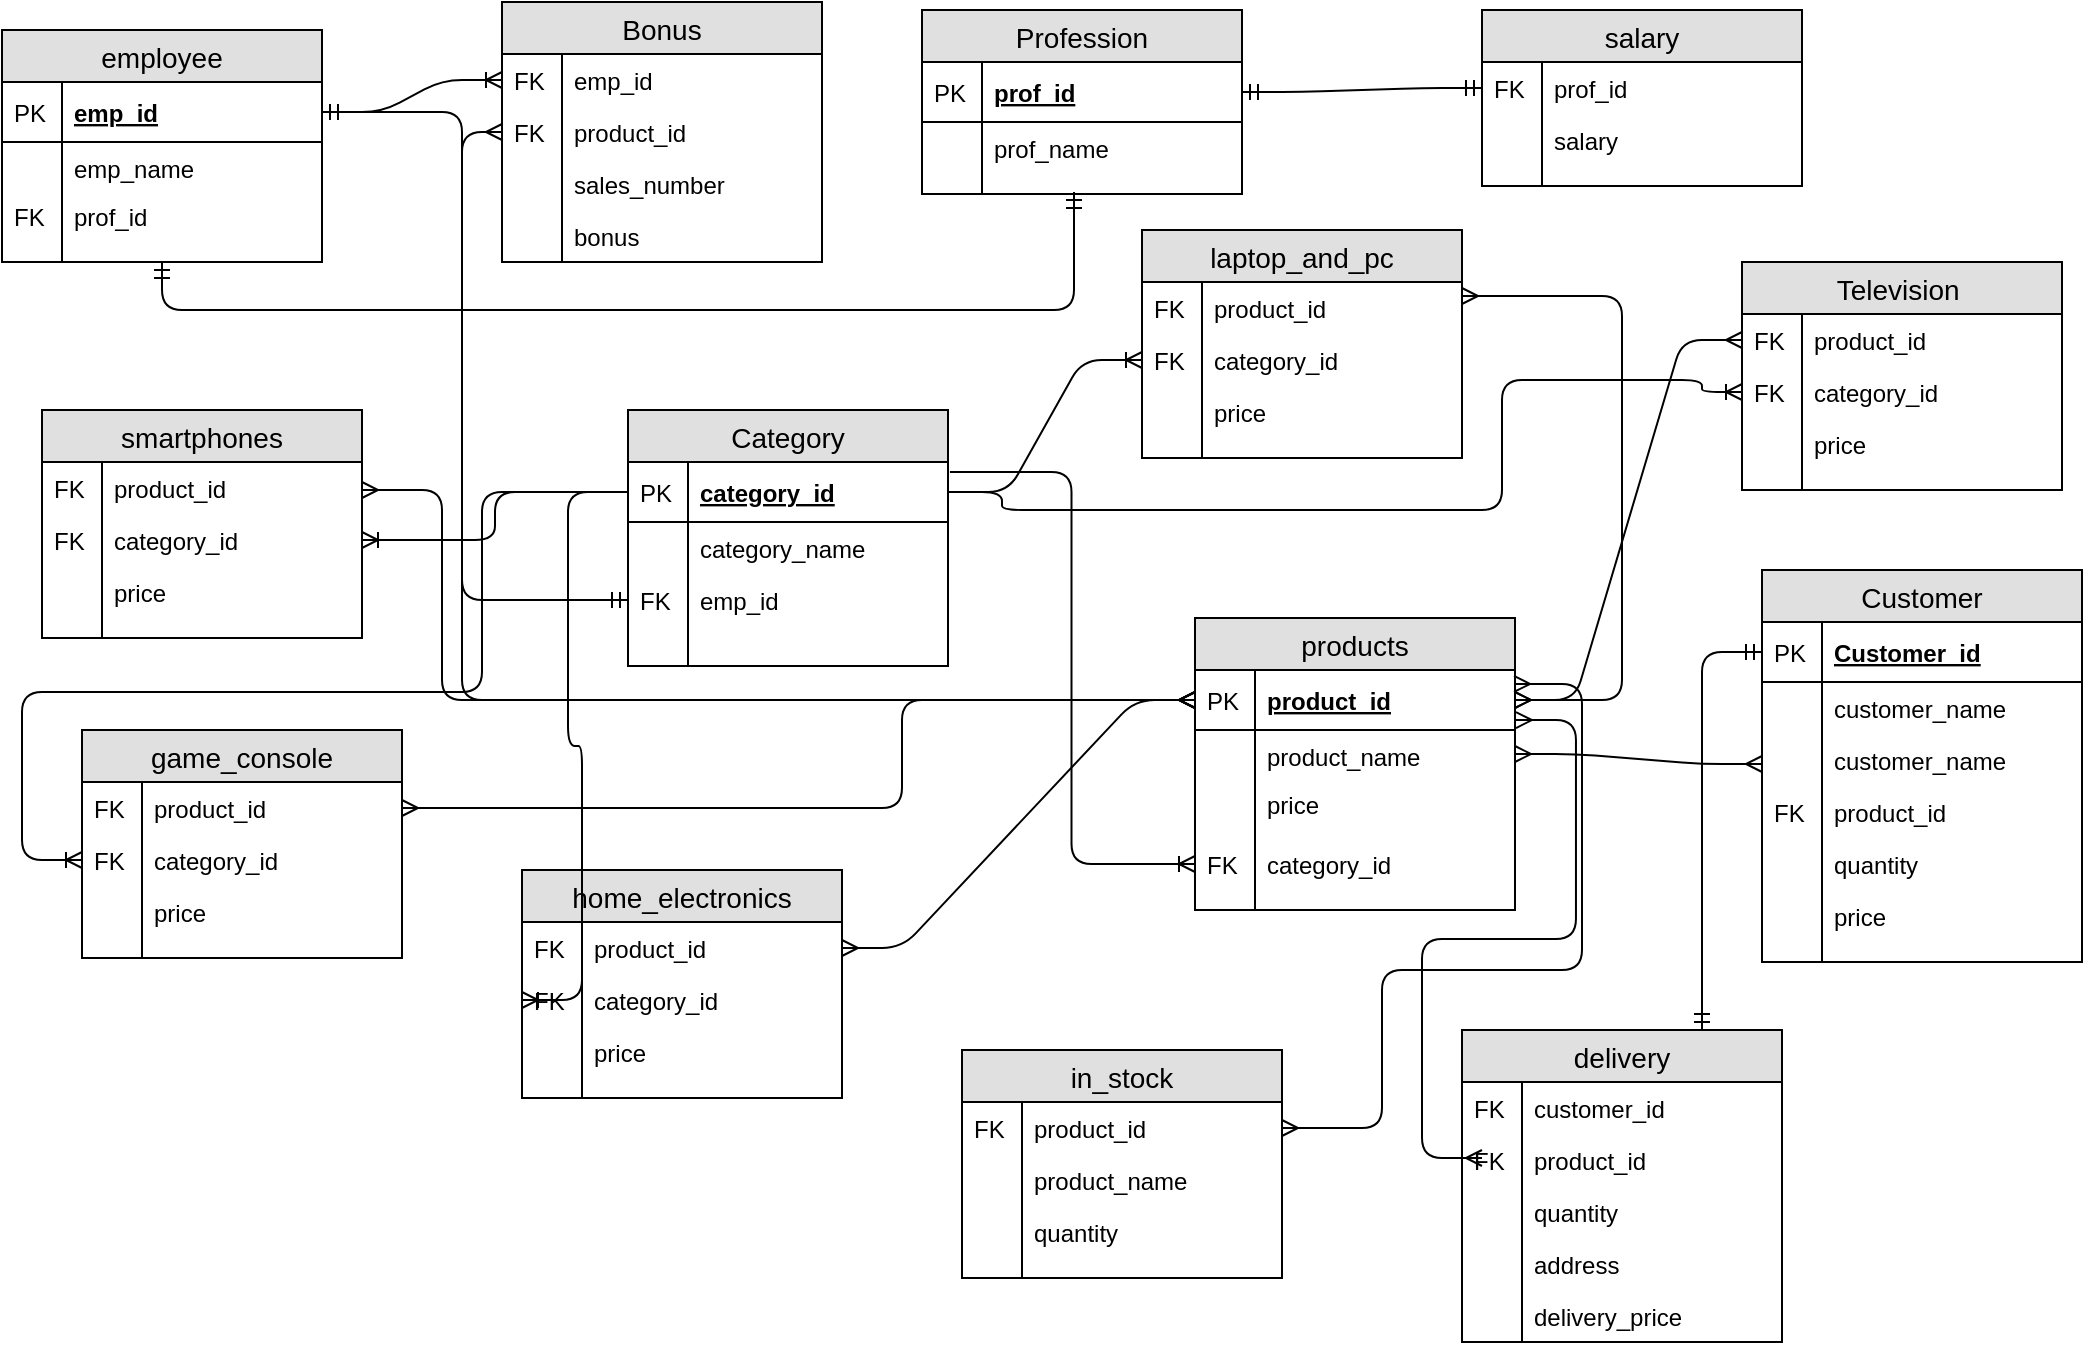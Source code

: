 <mxfile version="12.2.9" type="github" pages="1"><diagram id="rNDp3Q5XfbLQhD4yDu-7" name="Page-1"><mxGraphModel dx="924" dy="578" grid="1" gridSize="10" guides="1" tooltips="1" connect="1" arrows="1" fold="1" page="1" pageScale="1" pageWidth="827" pageHeight="1169" math="0" shadow="0"><root><mxCell id="0"/><mxCell id="1" parent="0"/><mxCell id="ysh9wHTybKQaUfD96ut5-8" value="employee" style="swimlane;fontStyle=0;childLayout=stackLayout;horizontal=1;startSize=26;fillColor=#e0e0e0;horizontalStack=0;resizeParent=1;resizeParentMax=0;resizeLast=0;collapsible=1;marginBottom=0;swimlaneFillColor=#ffffff;align=center;fontSize=14;" vertex="1" parent="1"><mxGeometry x="20" y="20" width="160" height="116" as="geometry"/></mxCell><mxCell id="ysh9wHTybKQaUfD96ut5-9" value="emp_id" style="shape=partialRectangle;top=0;left=0;right=0;bottom=1;align=left;verticalAlign=middle;fillColor=none;spacingLeft=34;spacingRight=4;overflow=hidden;rotatable=0;points=[[0,0.5],[1,0.5]];portConstraint=eastwest;dropTarget=0;fontStyle=5;fontSize=12;" vertex="1" parent="ysh9wHTybKQaUfD96ut5-8"><mxGeometry y="26" width="160" height="30" as="geometry"/></mxCell><mxCell id="ysh9wHTybKQaUfD96ut5-10" value="PK" style="shape=partialRectangle;top=0;left=0;bottom=0;fillColor=none;align=left;verticalAlign=middle;spacingLeft=4;spacingRight=4;overflow=hidden;rotatable=0;points=[];portConstraint=eastwest;part=1;fontSize=12;" vertex="1" connectable="0" parent="ysh9wHTybKQaUfD96ut5-9"><mxGeometry width="30" height="30" as="geometry"/></mxCell><mxCell id="ysh9wHTybKQaUfD96ut5-11" value="emp_name" style="shape=partialRectangle;top=0;left=0;right=0;bottom=0;align=left;verticalAlign=top;fillColor=none;spacingLeft=34;spacingRight=4;overflow=hidden;rotatable=0;points=[[0,0.5],[1,0.5]];portConstraint=eastwest;dropTarget=0;fontSize=12;" vertex="1" parent="ysh9wHTybKQaUfD96ut5-8"><mxGeometry y="56" width="160" height="24" as="geometry"/></mxCell><mxCell id="ysh9wHTybKQaUfD96ut5-12" value="" style="shape=partialRectangle;top=0;left=0;bottom=0;fillColor=none;align=left;verticalAlign=top;spacingLeft=4;spacingRight=4;overflow=hidden;rotatable=0;points=[];portConstraint=eastwest;part=1;fontSize=12;" vertex="1" connectable="0" parent="ysh9wHTybKQaUfD96ut5-11"><mxGeometry width="30" height="24" as="geometry"/></mxCell><mxCell id="ysh9wHTybKQaUfD96ut5-13" value="prof_id" style="shape=partialRectangle;top=0;left=0;right=0;bottom=0;align=left;verticalAlign=top;fillColor=none;spacingLeft=34;spacingRight=4;overflow=hidden;rotatable=0;points=[[0,0.5],[1,0.5]];portConstraint=eastwest;dropTarget=0;fontSize=12;" vertex="1" parent="ysh9wHTybKQaUfD96ut5-8"><mxGeometry y="80" width="160" height="26" as="geometry"/></mxCell><mxCell id="ysh9wHTybKQaUfD96ut5-14" value="FK" style="shape=partialRectangle;top=0;left=0;bottom=0;fillColor=none;align=left;verticalAlign=top;spacingLeft=4;spacingRight=4;overflow=hidden;rotatable=0;points=[];portConstraint=eastwest;part=1;fontSize=12;" vertex="1" connectable="0" parent="ysh9wHTybKQaUfD96ut5-13"><mxGeometry width="30" height="26" as="geometry"/></mxCell><mxCell id="ysh9wHTybKQaUfD96ut5-17" value="" style="shape=partialRectangle;top=0;left=0;right=0;bottom=0;align=left;verticalAlign=top;fillColor=none;spacingLeft=34;spacingRight=4;overflow=hidden;rotatable=0;points=[[0,0.5],[1,0.5]];portConstraint=eastwest;dropTarget=0;fontSize=12;" vertex="1" parent="ysh9wHTybKQaUfD96ut5-8"><mxGeometry y="106" width="160" height="10" as="geometry"/></mxCell><mxCell id="ysh9wHTybKQaUfD96ut5-18" value="" style="shape=partialRectangle;top=0;left=0;bottom=0;fillColor=none;align=left;verticalAlign=top;spacingLeft=4;spacingRight=4;overflow=hidden;rotatable=0;points=[];portConstraint=eastwest;part=1;fontSize=12;" vertex="1" connectable="0" parent="ysh9wHTybKQaUfD96ut5-17"><mxGeometry width="30" height="10" as="geometry"/></mxCell><mxCell id="ysh9wHTybKQaUfD96ut5-19" value="Profession" style="swimlane;fontStyle=0;childLayout=stackLayout;horizontal=1;startSize=26;fillColor=#e0e0e0;horizontalStack=0;resizeParent=1;resizeParentMax=0;resizeLast=0;collapsible=1;marginBottom=0;swimlaneFillColor=#ffffff;align=center;fontSize=14;" vertex="1" parent="1"><mxGeometry x="480" y="10" width="160" height="92" as="geometry"/></mxCell><mxCell id="ysh9wHTybKQaUfD96ut5-20" value="prof_id" style="shape=partialRectangle;top=0;left=0;right=0;bottom=1;align=left;verticalAlign=middle;fillColor=none;spacingLeft=34;spacingRight=4;overflow=hidden;rotatable=0;points=[[0,0.5],[1,0.5]];portConstraint=eastwest;dropTarget=0;fontStyle=5;fontSize=12;" vertex="1" parent="ysh9wHTybKQaUfD96ut5-19"><mxGeometry y="26" width="160" height="30" as="geometry"/></mxCell><mxCell id="ysh9wHTybKQaUfD96ut5-21" value="PK" style="shape=partialRectangle;top=0;left=0;bottom=0;fillColor=none;align=left;verticalAlign=middle;spacingLeft=4;spacingRight=4;overflow=hidden;rotatable=0;points=[];portConstraint=eastwest;part=1;fontSize=12;" vertex="1" connectable="0" parent="ysh9wHTybKQaUfD96ut5-20"><mxGeometry width="30" height="30" as="geometry"/></mxCell><mxCell id="ysh9wHTybKQaUfD96ut5-22" value="prof_name " style="shape=partialRectangle;top=0;left=0;right=0;bottom=0;align=left;verticalAlign=top;fillColor=none;spacingLeft=34;spacingRight=4;overflow=hidden;rotatable=0;points=[[0,0.5],[1,0.5]];portConstraint=eastwest;dropTarget=0;fontSize=12;" vertex="1" parent="ysh9wHTybKQaUfD96ut5-19"><mxGeometry y="56" width="160" height="26" as="geometry"/></mxCell><mxCell id="ysh9wHTybKQaUfD96ut5-23" value="" style="shape=partialRectangle;top=0;left=0;bottom=0;fillColor=none;align=left;verticalAlign=top;spacingLeft=4;spacingRight=4;overflow=hidden;rotatable=0;points=[];portConstraint=eastwest;part=1;fontSize=12;" vertex="1" connectable="0" parent="ysh9wHTybKQaUfD96ut5-22"><mxGeometry width="30" height="26" as="geometry"/></mxCell><mxCell id="ysh9wHTybKQaUfD96ut5-28" value="" style="shape=partialRectangle;top=0;left=0;right=0;bottom=0;align=left;verticalAlign=top;fillColor=none;spacingLeft=34;spacingRight=4;overflow=hidden;rotatable=0;points=[[0,0.5],[1,0.5]];portConstraint=eastwest;dropTarget=0;fontSize=12;" vertex="1" parent="ysh9wHTybKQaUfD96ut5-19"><mxGeometry y="82" width="160" height="10" as="geometry"/></mxCell><mxCell id="ysh9wHTybKQaUfD96ut5-29" value="" style="shape=partialRectangle;top=0;left=0;bottom=0;fillColor=none;align=left;verticalAlign=top;spacingLeft=4;spacingRight=4;overflow=hidden;rotatable=0;points=[];portConstraint=eastwest;part=1;fontSize=12;" vertex="1" connectable="0" parent="ysh9wHTybKQaUfD96ut5-28"><mxGeometry width="30" height="10" as="geometry"/></mxCell><mxCell id="ysh9wHTybKQaUfD96ut5-41" value="salary" style="swimlane;fontStyle=0;childLayout=stackLayout;horizontal=1;startSize=26;fillColor=#e0e0e0;horizontalStack=0;resizeParent=1;resizeParentMax=0;resizeLast=0;collapsible=1;marginBottom=0;swimlaneFillColor=#ffffff;align=center;fontSize=14;" vertex="1" parent="1"><mxGeometry x="760" y="10" width="160" height="88" as="geometry"/></mxCell><mxCell id="ysh9wHTybKQaUfD96ut5-44" value="prof_id" style="shape=partialRectangle;top=0;left=0;right=0;bottom=0;align=left;verticalAlign=top;fillColor=none;spacingLeft=34;spacingRight=4;overflow=hidden;rotatable=0;points=[[0,0.5],[1,0.5]];portConstraint=eastwest;dropTarget=0;fontSize=12;" vertex="1" parent="ysh9wHTybKQaUfD96ut5-41"><mxGeometry y="26" width="160" height="26" as="geometry"/></mxCell><mxCell id="ysh9wHTybKQaUfD96ut5-45" value="FK" style="shape=partialRectangle;top=0;left=0;bottom=0;fillColor=none;align=left;verticalAlign=top;spacingLeft=4;spacingRight=4;overflow=hidden;rotatable=0;points=[];portConstraint=eastwest;part=1;fontSize=12;" vertex="1" connectable="0" parent="ysh9wHTybKQaUfD96ut5-44"><mxGeometry width="30" height="26" as="geometry"/></mxCell><mxCell id="ysh9wHTybKQaUfD96ut5-46" value="salary" style="shape=partialRectangle;top=0;left=0;right=0;bottom=0;align=left;verticalAlign=top;fillColor=none;spacingLeft=34;spacingRight=4;overflow=hidden;rotatable=0;points=[[0,0.5],[1,0.5]];portConstraint=eastwest;dropTarget=0;fontSize=12;" vertex="1" parent="ysh9wHTybKQaUfD96ut5-41"><mxGeometry y="52" width="160" height="26" as="geometry"/></mxCell><mxCell id="ysh9wHTybKQaUfD96ut5-47" value="" style="shape=partialRectangle;top=0;left=0;bottom=0;fillColor=none;align=left;verticalAlign=top;spacingLeft=4;spacingRight=4;overflow=hidden;rotatable=0;points=[];portConstraint=eastwest;part=1;fontSize=12;" vertex="1" connectable="0" parent="ysh9wHTybKQaUfD96ut5-46"><mxGeometry width="30" height="26" as="geometry"/></mxCell><mxCell id="ysh9wHTybKQaUfD96ut5-50" value="" style="shape=partialRectangle;top=0;left=0;right=0;bottom=0;align=left;verticalAlign=top;fillColor=none;spacingLeft=34;spacingRight=4;overflow=hidden;rotatable=0;points=[[0,0.5],[1,0.5]];portConstraint=eastwest;dropTarget=0;fontSize=12;" vertex="1" parent="ysh9wHTybKQaUfD96ut5-41"><mxGeometry y="78" width="160" height="10" as="geometry"/></mxCell><mxCell id="ysh9wHTybKQaUfD96ut5-51" value="" style="shape=partialRectangle;top=0;left=0;bottom=0;fillColor=none;align=left;verticalAlign=top;spacingLeft=4;spacingRight=4;overflow=hidden;rotatable=0;points=[];portConstraint=eastwest;part=1;fontSize=12;" vertex="1" connectable="0" parent="ysh9wHTybKQaUfD96ut5-50"><mxGeometry width="30" height="10" as="geometry"/></mxCell><mxCell id="ysh9wHTybKQaUfD96ut5-52" value="Category" style="swimlane;fontStyle=0;childLayout=stackLayout;horizontal=1;startSize=26;fillColor=#e0e0e0;horizontalStack=0;resizeParent=1;resizeParentMax=0;resizeLast=0;collapsible=1;marginBottom=0;swimlaneFillColor=#ffffff;align=center;fontSize=14;" vertex="1" parent="1"><mxGeometry x="333" y="210" width="160" height="128" as="geometry"/></mxCell><mxCell id="ysh9wHTybKQaUfD96ut5-53" value="category_id" style="shape=partialRectangle;top=0;left=0;right=0;bottom=1;align=left;verticalAlign=middle;fillColor=none;spacingLeft=34;spacingRight=4;overflow=hidden;rotatable=0;points=[[0,0.5],[1,0.5]];portConstraint=eastwest;dropTarget=0;fontStyle=5;fontSize=12;" vertex="1" parent="ysh9wHTybKQaUfD96ut5-52"><mxGeometry y="26" width="160" height="30" as="geometry"/></mxCell><mxCell id="ysh9wHTybKQaUfD96ut5-54" value="PK" style="shape=partialRectangle;top=0;left=0;bottom=0;fillColor=none;align=left;verticalAlign=middle;spacingLeft=4;spacingRight=4;overflow=hidden;rotatable=0;points=[];portConstraint=eastwest;part=1;fontSize=12;" vertex="1" connectable="0" parent="ysh9wHTybKQaUfD96ut5-53"><mxGeometry width="30" height="30" as="geometry"/></mxCell><mxCell id="ysh9wHTybKQaUfD96ut5-55" value="category_name " style="shape=partialRectangle;top=0;left=0;right=0;bottom=0;align=left;verticalAlign=top;fillColor=none;spacingLeft=34;spacingRight=4;overflow=hidden;rotatable=0;points=[[0,0.5],[1,0.5]];portConstraint=eastwest;dropTarget=0;fontSize=12;" vertex="1" parent="ysh9wHTybKQaUfD96ut5-52"><mxGeometry y="56" width="160" height="26" as="geometry"/></mxCell><mxCell id="ysh9wHTybKQaUfD96ut5-56" value="" style="shape=partialRectangle;top=0;left=0;bottom=0;fillColor=none;align=left;verticalAlign=top;spacingLeft=4;spacingRight=4;overflow=hidden;rotatable=0;points=[];portConstraint=eastwest;part=1;fontSize=12;" vertex="1" connectable="0" parent="ysh9wHTybKQaUfD96ut5-55"><mxGeometry width="30" height="26" as="geometry"/></mxCell><mxCell id="ysh9wHTybKQaUfD96ut5-57" value="emp_id" style="shape=partialRectangle;top=0;left=0;right=0;bottom=0;align=left;verticalAlign=top;fillColor=none;spacingLeft=34;spacingRight=4;overflow=hidden;rotatable=0;points=[[0,0.5],[1,0.5]];portConstraint=eastwest;dropTarget=0;fontSize=12;" vertex="1" parent="ysh9wHTybKQaUfD96ut5-52"><mxGeometry y="82" width="160" height="26" as="geometry"/></mxCell><mxCell id="ysh9wHTybKQaUfD96ut5-58" value="FK" style="shape=partialRectangle;top=0;left=0;bottom=0;fillColor=none;align=left;verticalAlign=top;spacingLeft=4;spacingRight=4;overflow=hidden;rotatable=0;points=[];portConstraint=eastwest;part=1;fontSize=12;" vertex="1" connectable="0" parent="ysh9wHTybKQaUfD96ut5-57"><mxGeometry width="30" height="26" as="geometry"/></mxCell><mxCell id="ysh9wHTybKQaUfD96ut5-61" value="" style="shape=partialRectangle;top=0;left=0;right=0;bottom=0;align=left;verticalAlign=top;fillColor=none;spacingLeft=34;spacingRight=4;overflow=hidden;rotatable=0;points=[[0,0.5],[1,0.5]];portConstraint=eastwest;dropTarget=0;fontSize=12;" vertex="1" parent="ysh9wHTybKQaUfD96ut5-52"><mxGeometry y="108" width="160" height="10" as="geometry"/></mxCell><mxCell id="ysh9wHTybKQaUfD96ut5-62" value="" style="shape=partialRectangle;top=0;left=0;bottom=0;fillColor=none;align=left;verticalAlign=top;spacingLeft=4;spacingRight=4;overflow=hidden;rotatable=0;points=[];portConstraint=eastwest;part=1;fontSize=12;" vertex="1" connectable="0" parent="ysh9wHTybKQaUfD96ut5-61"><mxGeometry width="30" height="10" as="geometry"/></mxCell><mxCell id="ysh9wHTybKQaUfD96ut5-210" value="" style="shape=partialRectangle;top=0;left=0;right=0;bottom=0;align=left;verticalAlign=top;fillColor=none;spacingLeft=34;spacingRight=4;overflow=hidden;rotatable=0;points=[[0,0.5],[1,0.5]];portConstraint=eastwest;dropTarget=0;fontSize=12;" vertex="1" parent="ysh9wHTybKQaUfD96ut5-52"><mxGeometry y="118" width="160" height="10" as="geometry"/></mxCell><mxCell id="ysh9wHTybKQaUfD96ut5-211" value="" style="shape=partialRectangle;top=0;left=0;bottom=0;fillColor=none;align=left;verticalAlign=top;spacingLeft=4;spacingRight=4;overflow=hidden;rotatable=0;points=[];portConstraint=eastwest;part=1;fontSize=12;" vertex="1" connectable="0" parent="ysh9wHTybKQaUfD96ut5-210"><mxGeometry width="30" height="10" as="geometry"/></mxCell><mxCell id="ysh9wHTybKQaUfD96ut5-74" value="smartphones" style="swimlane;fontStyle=0;childLayout=stackLayout;horizontal=1;startSize=26;fillColor=#e0e0e0;horizontalStack=0;resizeParent=1;resizeParentMax=0;resizeLast=0;collapsible=1;marginBottom=0;swimlaneFillColor=#ffffff;align=center;fontSize=14;" vertex="1" parent="1"><mxGeometry x="40" y="210" width="160" height="114" as="geometry"/></mxCell><mxCell id="ysh9wHTybKQaUfD96ut5-77" value="product_id" style="shape=partialRectangle;top=0;left=0;right=0;bottom=0;align=left;verticalAlign=top;fillColor=none;spacingLeft=34;spacingRight=4;overflow=hidden;rotatable=0;points=[[0,0.5],[1,0.5]];portConstraint=eastwest;dropTarget=0;fontSize=12;" vertex="1" parent="ysh9wHTybKQaUfD96ut5-74"><mxGeometry y="26" width="160" height="26" as="geometry"/></mxCell><mxCell id="ysh9wHTybKQaUfD96ut5-78" value="FK" style="shape=partialRectangle;top=0;left=0;bottom=0;fillColor=none;align=left;verticalAlign=top;spacingLeft=4;spacingRight=4;overflow=hidden;rotatable=0;points=[];portConstraint=eastwest;part=1;fontSize=12;" vertex="1" connectable="0" parent="ysh9wHTybKQaUfD96ut5-77"><mxGeometry width="30" height="26" as="geometry"/></mxCell><mxCell id="ysh9wHTybKQaUfD96ut5-79" value="category_id" style="shape=partialRectangle;top=0;left=0;right=0;bottom=0;align=left;verticalAlign=top;fillColor=none;spacingLeft=34;spacingRight=4;overflow=hidden;rotatable=0;points=[[0,0.5],[1,0.5]];portConstraint=eastwest;dropTarget=0;fontSize=12;" vertex="1" parent="ysh9wHTybKQaUfD96ut5-74"><mxGeometry y="52" width="160" height="26" as="geometry"/></mxCell><mxCell id="ysh9wHTybKQaUfD96ut5-80" value="FK" style="shape=partialRectangle;top=0;left=0;bottom=0;fillColor=none;align=left;verticalAlign=top;spacingLeft=4;spacingRight=4;overflow=hidden;rotatable=0;points=[];portConstraint=eastwest;part=1;fontSize=12;" vertex="1" connectable="0" parent="ysh9wHTybKQaUfD96ut5-79"><mxGeometry width="30" height="26" as="geometry"/></mxCell><mxCell id="ysh9wHTybKQaUfD96ut5-81" value="price" style="shape=partialRectangle;top=0;left=0;right=0;bottom=0;align=left;verticalAlign=top;fillColor=none;spacingLeft=34;spacingRight=4;overflow=hidden;rotatable=0;points=[[0,0.5],[1,0.5]];portConstraint=eastwest;dropTarget=0;fontSize=12;" vertex="1" parent="ysh9wHTybKQaUfD96ut5-74"><mxGeometry y="78" width="160" height="26" as="geometry"/></mxCell><mxCell id="ysh9wHTybKQaUfD96ut5-82" value="" style="shape=partialRectangle;top=0;left=0;bottom=0;fillColor=none;align=left;verticalAlign=top;spacingLeft=4;spacingRight=4;overflow=hidden;rotatable=0;points=[];portConstraint=eastwest;part=1;fontSize=12;" vertex="1" connectable="0" parent="ysh9wHTybKQaUfD96ut5-81"><mxGeometry width="30" height="26" as="geometry"/></mxCell><mxCell id="ysh9wHTybKQaUfD96ut5-83" value="" style="shape=partialRectangle;top=0;left=0;right=0;bottom=0;align=left;verticalAlign=top;fillColor=none;spacingLeft=34;spacingRight=4;overflow=hidden;rotatable=0;points=[[0,0.5],[1,0.5]];portConstraint=eastwest;dropTarget=0;fontSize=12;" vertex="1" parent="ysh9wHTybKQaUfD96ut5-74"><mxGeometry y="104" width="160" height="10" as="geometry"/></mxCell><mxCell id="ysh9wHTybKQaUfD96ut5-84" value="" style="shape=partialRectangle;top=0;left=0;bottom=0;fillColor=none;align=left;verticalAlign=top;spacingLeft=4;spacingRight=4;overflow=hidden;rotatable=0;points=[];portConstraint=eastwest;part=1;fontSize=12;" vertex="1" connectable="0" parent="ysh9wHTybKQaUfD96ut5-83"><mxGeometry width="30" height="10" as="geometry"/></mxCell><mxCell id="ysh9wHTybKQaUfD96ut5-97" value="laptop_and_pc" style="swimlane;fontStyle=0;childLayout=stackLayout;horizontal=1;startSize=26;fillColor=#e0e0e0;horizontalStack=0;resizeParent=1;resizeParentMax=0;resizeLast=0;collapsible=1;marginBottom=0;swimlaneFillColor=#ffffff;align=center;fontSize=14;" vertex="1" parent="1"><mxGeometry x="590" y="120" width="160" height="114" as="geometry"/></mxCell><mxCell id="ysh9wHTybKQaUfD96ut5-98" value="product_id" style="shape=partialRectangle;top=0;left=0;right=0;bottom=0;align=left;verticalAlign=top;fillColor=none;spacingLeft=34;spacingRight=4;overflow=hidden;rotatable=0;points=[[0,0.5],[1,0.5]];portConstraint=eastwest;dropTarget=0;fontSize=12;" vertex="1" parent="ysh9wHTybKQaUfD96ut5-97"><mxGeometry y="26" width="160" height="26" as="geometry"/></mxCell><mxCell id="ysh9wHTybKQaUfD96ut5-99" value="FK" style="shape=partialRectangle;top=0;left=0;bottom=0;fillColor=none;align=left;verticalAlign=top;spacingLeft=4;spacingRight=4;overflow=hidden;rotatable=0;points=[];portConstraint=eastwest;part=1;fontSize=12;" vertex="1" connectable="0" parent="ysh9wHTybKQaUfD96ut5-98"><mxGeometry width="30" height="26" as="geometry"/></mxCell><mxCell id="ysh9wHTybKQaUfD96ut5-100" value="category_id" style="shape=partialRectangle;top=0;left=0;right=0;bottom=0;align=left;verticalAlign=top;fillColor=none;spacingLeft=34;spacingRight=4;overflow=hidden;rotatable=0;points=[[0,0.5],[1,0.5]];portConstraint=eastwest;dropTarget=0;fontSize=12;" vertex="1" parent="ysh9wHTybKQaUfD96ut5-97"><mxGeometry y="52" width="160" height="26" as="geometry"/></mxCell><mxCell id="ysh9wHTybKQaUfD96ut5-101" value="FK" style="shape=partialRectangle;top=0;left=0;bottom=0;fillColor=none;align=left;verticalAlign=top;spacingLeft=4;spacingRight=4;overflow=hidden;rotatable=0;points=[];portConstraint=eastwest;part=1;fontSize=12;" vertex="1" connectable="0" parent="ysh9wHTybKQaUfD96ut5-100"><mxGeometry width="30" height="26" as="geometry"/></mxCell><mxCell id="ysh9wHTybKQaUfD96ut5-102" value="price" style="shape=partialRectangle;top=0;left=0;right=0;bottom=0;align=left;verticalAlign=top;fillColor=none;spacingLeft=34;spacingRight=4;overflow=hidden;rotatable=0;points=[[0,0.5],[1,0.5]];portConstraint=eastwest;dropTarget=0;fontSize=12;" vertex="1" parent="ysh9wHTybKQaUfD96ut5-97"><mxGeometry y="78" width="160" height="26" as="geometry"/></mxCell><mxCell id="ysh9wHTybKQaUfD96ut5-103" value="" style="shape=partialRectangle;top=0;left=0;bottom=0;fillColor=none;align=left;verticalAlign=top;spacingLeft=4;spacingRight=4;overflow=hidden;rotatable=0;points=[];portConstraint=eastwest;part=1;fontSize=12;" vertex="1" connectable="0" parent="ysh9wHTybKQaUfD96ut5-102"><mxGeometry width="30" height="26" as="geometry"/></mxCell><mxCell id="ysh9wHTybKQaUfD96ut5-104" value="" style="shape=partialRectangle;top=0;left=0;right=0;bottom=0;align=left;verticalAlign=top;fillColor=none;spacingLeft=34;spacingRight=4;overflow=hidden;rotatable=0;points=[[0,0.5],[1,0.5]];portConstraint=eastwest;dropTarget=0;fontSize=12;" vertex="1" parent="ysh9wHTybKQaUfD96ut5-97"><mxGeometry y="104" width="160" height="10" as="geometry"/></mxCell><mxCell id="ysh9wHTybKQaUfD96ut5-105" value="" style="shape=partialRectangle;top=0;left=0;bottom=0;fillColor=none;align=left;verticalAlign=top;spacingLeft=4;spacingRight=4;overflow=hidden;rotatable=0;points=[];portConstraint=eastwest;part=1;fontSize=12;" vertex="1" connectable="0" parent="ysh9wHTybKQaUfD96ut5-104"><mxGeometry width="30" height="10" as="geometry"/></mxCell><mxCell id="ysh9wHTybKQaUfD96ut5-106" value="Television " style="swimlane;fontStyle=0;childLayout=stackLayout;horizontal=1;startSize=26;fillColor=#e0e0e0;horizontalStack=0;resizeParent=1;resizeParentMax=0;resizeLast=0;collapsible=1;marginBottom=0;swimlaneFillColor=#ffffff;align=center;fontSize=14;" vertex="1" parent="1"><mxGeometry x="890" y="136" width="160" height="114" as="geometry"/></mxCell><mxCell id="ysh9wHTybKQaUfD96ut5-107" value="product_id" style="shape=partialRectangle;top=0;left=0;right=0;bottom=0;align=left;verticalAlign=top;fillColor=none;spacingLeft=34;spacingRight=4;overflow=hidden;rotatable=0;points=[[0,0.5],[1,0.5]];portConstraint=eastwest;dropTarget=0;fontSize=12;" vertex="1" parent="ysh9wHTybKQaUfD96ut5-106"><mxGeometry y="26" width="160" height="26" as="geometry"/></mxCell><mxCell id="ysh9wHTybKQaUfD96ut5-108" value="FK" style="shape=partialRectangle;top=0;left=0;bottom=0;fillColor=none;align=left;verticalAlign=top;spacingLeft=4;spacingRight=4;overflow=hidden;rotatable=0;points=[];portConstraint=eastwest;part=1;fontSize=12;" vertex="1" connectable="0" parent="ysh9wHTybKQaUfD96ut5-107"><mxGeometry width="30" height="26" as="geometry"/></mxCell><mxCell id="ysh9wHTybKQaUfD96ut5-109" value="category_id" style="shape=partialRectangle;top=0;left=0;right=0;bottom=0;align=left;verticalAlign=top;fillColor=none;spacingLeft=34;spacingRight=4;overflow=hidden;rotatable=0;points=[[0,0.5],[1,0.5]];portConstraint=eastwest;dropTarget=0;fontSize=12;" vertex="1" parent="ysh9wHTybKQaUfD96ut5-106"><mxGeometry y="52" width="160" height="26" as="geometry"/></mxCell><mxCell id="ysh9wHTybKQaUfD96ut5-110" value="FK" style="shape=partialRectangle;top=0;left=0;bottom=0;fillColor=none;align=left;verticalAlign=top;spacingLeft=4;spacingRight=4;overflow=hidden;rotatable=0;points=[];portConstraint=eastwest;part=1;fontSize=12;" vertex="1" connectable="0" parent="ysh9wHTybKQaUfD96ut5-109"><mxGeometry width="30" height="26" as="geometry"/></mxCell><mxCell id="ysh9wHTybKQaUfD96ut5-111" value="price" style="shape=partialRectangle;top=0;left=0;right=0;bottom=0;align=left;verticalAlign=top;fillColor=none;spacingLeft=34;spacingRight=4;overflow=hidden;rotatable=0;points=[[0,0.5],[1,0.5]];portConstraint=eastwest;dropTarget=0;fontSize=12;" vertex="1" parent="ysh9wHTybKQaUfD96ut5-106"><mxGeometry y="78" width="160" height="26" as="geometry"/></mxCell><mxCell id="ysh9wHTybKQaUfD96ut5-112" value="" style="shape=partialRectangle;top=0;left=0;bottom=0;fillColor=none;align=left;verticalAlign=top;spacingLeft=4;spacingRight=4;overflow=hidden;rotatable=0;points=[];portConstraint=eastwest;part=1;fontSize=12;" vertex="1" connectable="0" parent="ysh9wHTybKQaUfD96ut5-111"><mxGeometry width="30" height="26" as="geometry"/></mxCell><mxCell id="ysh9wHTybKQaUfD96ut5-113" value="" style="shape=partialRectangle;top=0;left=0;right=0;bottom=0;align=left;verticalAlign=top;fillColor=none;spacingLeft=34;spacingRight=4;overflow=hidden;rotatable=0;points=[[0,0.5],[1,0.5]];portConstraint=eastwest;dropTarget=0;fontSize=12;" vertex="1" parent="ysh9wHTybKQaUfD96ut5-106"><mxGeometry y="104" width="160" height="10" as="geometry"/></mxCell><mxCell id="ysh9wHTybKQaUfD96ut5-114" value="" style="shape=partialRectangle;top=0;left=0;bottom=0;fillColor=none;align=left;verticalAlign=top;spacingLeft=4;spacingRight=4;overflow=hidden;rotatable=0;points=[];portConstraint=eastwest;part=1;fontSize=12;" vertex="1" connectable="0" parent="ysh9wHTybKQaUfD96ut5-113"><mxGeometry width="30" height="10" as="geometry"/></mxCell><mxCell id="ysh9wHTybKQaUfD96ut5-115" value="home_electronics" style="swimlane;fontStyle=0;childLayout=stackLayout;horizontal=1;startSize=26;fillColor=#e0e0e0;horizontalStack=0;resizeParent=1;resizeParentMax=0;resizeLast=0;collapsible=1;marginBottom=0;swimlaneFillColor=#ffffff;align=center;fontSize=14;" vertex="1" parent="1"><mxGeometry x="280" y="440" width="160" height="114" as="geometry"/></mxCell><mxCell id="ysh9wHTybKQaUfD96ut5-116" value="product_id" style="shape=partialRectangle;top=0;left=0;right=0;bottom=0;align=left;verticalAlign=top;fillColor=none;spacingLeft=34;spacingRight=4;overflow=hidden;rotatable=0;points=[[0,0.5],[1,0.5]];portConstraint=eastwest;dropTarget=0;fontSize=12;" vertex="1" parent="ysh9wHTybKQaUfD96ut5-115"><mxGeometry y="26" width="160" height="26" as="geometry"/></mxCell><mxCell id="ysh9wHTybKQaUfD96ut5-117" value="FK" style="shape=partialRectangle;top=0;left=0;bottom=0;fillColor=none;align=left;verticalAlign=top;spacingLeft=4;spacingRight=4;overflow=hidden;rotatable=0;points=[];portConstraint=eastwest;part=1;fontSize=12;" vertex="1" connectable="0" parent="ysh9wHTybKQaUfD96ut5-116"><mxGeometry width="30" height="26" as="geometry"/></mxCell><mxCell id="ysh9wHTybKQaUfD96ut5-118" value="category_id" style="shape=partialRectangle;top=0;left=0;right=0;bottom=0;align=left;verticalAlign=top;fillColor=none;spacingLeft=34;spacingRight=4;overflow=hidden;rotatable=0;points=[[0,0.5],[1,0.5]];portConstraint=eastwest;dropTarget=0;fontSize=12;" vertex="1" parent="ysh9wHTybKQaUfD96ut5-115"><mxGeometry y="52" width="160" height="26" as="geometry"/></mxCell><mxCell id="ysh9wHTybKQaUfD96ut5-119" value="FK" style="shape=partialRectangle;top=0;left=0;bottom=0;fillColor=none;align=left;verticalAlign=top;spacingLeft=4;spacingRight=4;overflow=hidden;rotatable=0;points=[];portConstraint=eastwest;part=1;fontSize=12;" vertex="1" connectable="0" parent="ysh9wHTybKQaUfD96ut5-118"><mxGeometry width="30" height="26" as="geometry"/></mxCell><mxCell id="ysh9wHTybKQaUfD96ut5-120" value="price" style="shape=partialRectangle;top=0;left=0;right=0;bottom=0;align=left;verticalAlign=top;fillColor=none;spacingLeft=34;spacingRight=4;overflow=hidden;rotatable=0;points=[[0,0.5],[1,0.5]];portConstraint=eastwest;dropTarget=0;fontSize=12;" vertex="1" parent="ysh9wHTybKQaUfD96ut5-115"><mxGeometry y="78" width="160" height="26" as="geometry"/></mxCell><mxCell id="ysh9wHTybKQaUfD96ut5-121" value="" style="shape=partialRectangle;top=0;left=0;bottom=0;fillColor=none;align=left;verticalAlign=top;spacingLeft=4;spacingRight=4;overflow=hidden;rotatable=0;points=[];portConstraint=eastwest;part=1;fontSize=12;" vertex="1" connectable="0" parent="ysh9wHTybKQaUfD96ut5-120"><mxGeometry width="30" height="26" as="geometry"/></mxCell><mxCell id="ysh9wHTybKQaUfD96ut5-122" value="" style="shape=partialRectangle;top=0;left=0;right=0;bottom=0;align=left;verticalAlign=top;fillColor=none;spacingLeft=34;spacingRight=4;overflow=hidden;rotatable=0;points=[[0,0.5],[1,0.5]];portConstraint=eastwest;dropTarget=0;fontSize=12;" vertex="1" parent="ysh9wHTybKQaUfD96ut5-115"><mxGeometry y="104" width="160" height="10" as="geometry"/></mxCell><mxCell id="ysh9wHTybKQaUfD96ut5-123" value="" style="shape=partialRectangle;top=0;left=0;bottom=0;fillColor=none;align=left;verticalAlign=top;spacingLeft=4;spacingRight=4;overflow=hidden;rotatable=0;points=[];portConstraint=eastwest;part=1;fontSize=12;" vertex="1" connectable="0" parent="ysh9wHTybKQaUfD96ut5-122"><mxGeometry width="30" height="10" as="geometry"/></mxCell><mxCell id="ysh9wHTybKQaUfD96ut5-124" value="game_console" style="swimlane;fontStyle=0;childLayout=stackLayout;horizontal=1;startSize=26;fillColor=#e0e0e0;horizontalStack=0;resizeParent=1;resizeParentMax=0;resizeLast=0;collapsible=1;marginBottom=0;swimlaneFillColor=#ffffff;align=center;fontSize=14;" vertex="1" parent="1"><mxGeometry x="60" y="370" width="160" height="114" as="geometry"/></mxCell><mxCell id="ysh9wHTybKQaUfD96ut5-125" value="product_id" style="shape=partialRectangle;top=0;left=0;right=0;bottom=0;align=left;verticalAlign=top;fillColor=none;spacingLeft=34;spacingRight=4;overflow=hidden;rotatable=0;points=[[0,0.5],[1,0.5]];portConstraint=eastwest;dropTarget=0;fontSize=12;" vertex="1" parent="ysh9wHTybKQaUfD96ut5-124"><mxGeometry y="26" width="160" height="26" as="geometry"/></mxCell><mxCell id="ysh9wHTybKQaUfD96ut5-126" value="FK" style="shape=partialRectangle;top=0;left=0;bottom=0;fillColor=none;align=left;verticalAlign=top;spacingLeft=4;spacingRight=4;overflow=hidden;rotatable=0;points=[];portConstraint=eastwest;part=1;fontSize=12;" vertex="1" connectable="0" parent="ysh9wHTybKQaUfD96ut5-125"><mxGeometry width="30" height="26" as="geometry"/></mxCell><mxCell id="ysh9wHTybKQaUfD96ut5-127" value="category_id" style="shape=partialRectangle;top=0;left=0;right=0;bottom=0;align=left;verticalAlign=top;fillColor=none;spacingLeft=34;spacingRight=4;overflow=hidden;rotatable=0;points=[[0,0.5],[1,0.5]];portConstraint=eastwest;dropTarget=0;fontSize=12;" vertex="1" parent="ysh9wHTybKQaUfD96ut5-124"><mxGeometry y="52" width="160" height="26" as="geometry"/></mxCell><mxCell id="ysh9wHTybKQaUfD96ut5-128" value="FK" style="shape=partialRectangle;top=0;left=0;bottom=0;fillColor=none;align=left;verticalAlign=top;spacingLeft=4;spacingRight=4;overflow=hidden;rotatable=0;points=[];portConstraint=eastwest;part=1;fontSize=12;" vertex="1" connectable="0" parent="ysh9wHTybKQaUfD96ut5-127"><mxGeometry width="30" height="26" as="geometry"/></mxCell><mxCell id="ysh9wHTybKQaUfD96ut5-129" value="price" style="shape=partialRectangle;top=0;left=0;right=0;bottom=0;align=left;verticalAlign=top;fillColor=none;spacingLeft=34;spacingRight=4;overflow=hidden;rotatable=0;points=[[0,0.5],[1,0.5]];portConstraint=eastwest;dropTarget=0;fontSize=12;" vertex="1" parent="ysh9wHTybKQaUfD96ut5-124"><mxGeometry y="78" width="160" height="26" as="geometry"/></mxCell><mxCell id="ysh9wHTybKQaUfD96ut5-130" value="" style="shape=partialRectangle;top=0;left=0;bottom=0;fillColor=none;align=left;verticalAlign=top;spacingLeft=4;spacingRight=4;overflow=hidden;rotatable=0;points=[];portConstraint=eastwest;part=1;fontSize=12;" vertex="1" connectable="0" parent="ysh9wHTybKQaUfD96ut5-129"><mxGeometry width="30" height="26" as="geometry"/></mxCell><mxCell id="ysh9wHTybKQaUfD96ut5-131" value="" style="shape=partialRectangle;top=0;left=0;right=0;bottom=0;align=left;verticalAlign=top;fillColor=none;spacingLeft=34;spacingRight=4;overflow=hidden;rotatable=0;points=[[0,0.5],[1,0.5]];portConstraint=eastwest;dropTarget=0;fontSize=12;" vertex="1" parent="ysh9wHTybKQaUfD96ut5-124"><mxGeometry y="104" width="160" height="10" as="geometry"/></mxCell><mxCell id="ysh9wHTybKQaUfD96ut5-132" value="" style="shape=partialRectangle;top=0;left=0;bottom=0;fillColor=none;align=left;verticalAlign=top;spacingLeft=4;spacingRight=4;overflow=hidden;rotatable=0;points=[];portConstraint=eastwest;part=1;fontSize=12;" vertex="1" connectable="0" parent="ysh9wHTybKQaUfD96ut5-131"><mxGeometry width="30" height="10" as="geometry"/></mxCell><mxCell id="ysh9wHTybKQaUfD96ut5-155" value="in_stock" style="swimlane;fontStyle=0;childLayout=stackLayout;horizontal=1;startSize=26;fillColor=#e0e0e0;horizontalStack=0;resizeParent=1;resizeParentMax=0;resizeLast=0;collapsible=1;marginBottom=0;swimlaneFillColor=#ffffff;align=center;fontSize=14;" vertex="1" parent="1"><mxGeometry x="500" y="530" width="160" height="114" as="geometry"/></mxCell><mxCell id="ysh9wHTybKQaUfD96ut5-158" value="product_id" style="shape=partialRectangle;top=0;left=0;right=0;bottom=0;align=left;verticalAlign=top;fillColor=none;spacingLeft=34;spacingRight=4;overflow=hidden;rotatable=0;points=[[0,0.5],[1,0.5]];portConstraint=eastwest;dropTarget=0;fontSize=12;" vertex="1" parent="ysh9wHTybKQaUfD96ut5-155"><mxGeometry y="26" width="160" height="26" as="geometry"/></mxCell><mxCell id="ysh9wHTybKQaUfD96ut5-159" value="FK" style="shape=partialRectangle;top=0;left=0;bottom=0;fillColor=none;align=left;verticalAlign=top;spacingLeft=4;spacingRight=4;overflow=hidden;rotatable=0;points=[];portConstraint=eastwest;part=1;fontSize=12;" vertex="1" connectable="0" parent="ysh9wHTybKQaUfD96ut5-158"><mxGeometry width="30" height="26" as="geometry"/></mxCell><mxCell id="ysh9wHTybKQaUfD96ut5-160" value="product_name" style="shape=partialRectangle;top=0;left=0;right=0;bottom=0;align=left;verticalAlign=top;fillColor=none;spacingLeft=34;spacingRight=4;overflow=hidden;rotatable=0;points=[[0,0.5],[1,0.5]];portConstraint=eastwest;dropTarget=0;fontSize=12;" vertex="1" parent="ysh9wHTybKQaUfD96ut5-155"><mxGeometry y="52" width="160" height="26" as="geometry"/></mxCell><mxCell id="ysh9wHTybKQaUfD96ut5-161" value="" style="shape=partialRectangle;top=0;left=0;bottom=0;fillColor=none;align=left;verticalAlign=top;spacingLeft=4;spacingRight=4;overflow=hidden;rotatable=0;points=[];portConstraint=eastwest;part=1;fontSize=12;" vertex="1" connectable="0" parent="ysh9wHTybKQaUfD96ut5-160"><mxGeometry width="30" height="26" as="geometry"/></mxCell><mxCell id="ysh9wHTybKQaUfD96ut5-162" value="quantity" style="shape=partialRectangle;top=0;left=0;right=0;bottom=0;align=left;verticalAlign=top;fillColor=none;spacingLeft=34;spacingRight=4;overflow=hidden;rotatable=0;points=[[0,0.5],[1,0.5]];portConstraint=eastwest;dropTarget=0;fontSize=12;" vertex="1" parent="ysh9wHTybKQaUfD96ut5-155"><mxGeometry y="78" width="160" height="26" as="geometry"/></mxCell><mxCell id="ysh9wHTybKQaUfD96ut5-163" value="" style="shape=partialRectangle;top=0;left=0;bottom=0;fillColor=none;align=left;verticalAlign=top;spacingLeft=4;spacingRight=4;overflow=hidden;rotatable=0;points=[];portConstraint=eastwest;part=1;fontSize=12;" vertex="1" connectable="0" parent="ysh9wHTybKQaUfD96ut5-162"><mxGeometry width="30" height="26" as="geometry"/></mxCell><mxCell id="ysh9wHTybKQaUfD96ut5-164" value="" style="shape=partialRectangle;top=0;left=0;right=0;bottom=0;align=left;verticalAlign=top;fillColor=none;spacingLeft=34;spacingRight=4;overflow=hidden;rotatable=0;points=[[0,0.5],[1,0.5]];portConstraint=eastwest;dropTarget=0;fontSize=12;" vertex="1" parent="ysh9wHTybKQaUfD96ut5-155"><mxGeometry y="104" width="160" height="10" as="geometry"/></mxCell><mxCell id="ysh9wHTybKQaUfD96ut5-165" value="" style="shape=partialRectangle;top=0;left=0;bottom=0;fillColor=none;align=left;verticalAlign=top;spacingLeft=4;spacingRight=4;overflow=hidden;rotatable=0;points=[];portConstraint=eastwest;part=1;fontSize=12;" vertex="1" connectable="0" parent="ysh9wHTybKQaUfD96ut5-164"><mxGeometry width="30" height="10" as="geometry"/></mxCell><mxCell id="ysh9wHTybKQaUfD96ut5-167" value="Bonus" style="swimlane;fontStyle=0;childLayout=stackLayout;horizontal=1;startSize=26;fillColor=#e0e0e0;horizontalStack=0;resizeParent=1;resizeParentMax=0;resizeLast=0;collapsible=1;marginBottom=0;swimlaneFillColor=#ffffff;align=center;fontSize=14;" vertex="1" parent="1"><mxGeometry x="270" y="6" width="160" height="130" as="geometry"/></mxCell><mxCell id="ysh9wHTybKQaUfD96ut5-170" value="emp_id" style="shape=partialRectangle;top=0;left=0;right=0;bottom=0;align=left;verticalAlign=top;fillColor=none;spacingLeft=34;spacingRight=4;overflow=hidden;rotatable=0;points=[[0,0.5],[1,0.5]];portConstraint=eastwest;dropTarget=0;fontSize=12;" vertex="1" parent="ysh9wHTybKQaUfD96ut5-167"><mxGeometry y="26" width="160" height="26" as="geometry"/></mxCell><mxCell id="ysh9wHTybKQaUfD96ut5-171" value="FK" style="shape=partialRectangle;top=0;left=0;bottom=0;fillColor=none;align=left;verticalAlign=top;spacingLeft=4;spacingRight=4;overflow=hidden;rotatable=0;points=[];portConstraint=eastwest;part=1;fontSize=12;" vertex="1" connectable="0" parent="ysh9wHTybKQaUfD96ut5-170"><mxGeometry width="30" height="26" as="geometry"/></mxCell><mxCell id="ysh9wHTybKQaUfD96ut5-172" value="product_id" style="shape=partialRectangle;top=0;left=0;right=0;bottom=0;align=left;verticalAlign=top;fillColor=none;spacingLeft=34;spacingRight=4;overflow=hidden;rotatable=0;points=[[0,0.5],[1,0.5]];portConstraint=eastwest;dropTarget=0;fontSize=12;" vertex="1" parent="ysh9wHTybKQaUfD96ut5-167"><mxGeometry y="52" width="160" height="26" as="geometry"/></mxCell><mxCell id="ysh9wHTybKQaUfD96ut5-173" value="FK" style="shape=partialRectangle;top=0;left=0;bottom=0;fillColor=none;align=left;verticalAlign=top;spacingLeft=4;spacingRight=4;overflow=hidden;rotatable=0;points=[];portConstraint=eastwest;part=1;fontSize=12;" vertex="1" connectable="0" parent="ysh9wHTybKQaUfD96ut5-172"><mxGeometry width="30" height="26" as="geometry"/></mxCell><mxCell id="ysh9wHTybKQaUfD96ut5-174" value="sales_number" style="shape=partialRectangle;top=0;left=0;right=0;bottom=0;align=left;verticalAlign=top;fillColor=none;spacingLeft=34;spacingRight=4;overflow=hidden;rotatable=0;points=[[0,0.5],[1,0.5]];portConstraint=eastwest;dropTarget=0;fontSize=12;" vertex="1" parent="ysh9wHTybKQaUfD96ut5-167"><mxGeometry y="78" width="160" height="26" as="geometry"/></mxCell><mxCell id="ysh9wHTybKQaUfD96ut5-175" value="" style="shape=partialRectangle;top=0;left=0;bottom=0;fillColor=none;align=left;verticalAlign=top;spacingLeft=4;spacingRight=4;overflow=hidden;rotatable=0;points=[];portConstraint=eastwest;part=1;fontSize=12;" vertex="1" connectable="0" parent="ysh9wHTybKQaUfD96ut5-174"><mxGeometry width="30" height="26" as="geometry"/></mxCell><mxCell id="ysh9wHTybKQaUfD96ut5-176" value="bonus" style="shape=partialRectangle;top=0;left=0;right=0;bottom=0;align=left;verticalAlign=top;fillColor=none;spacingLeft=34;spacingRight=4;overflow=hidden;rotatable=0;points=[[0,0.5],[1,0.5]];portConstraint=eastwest;dropTarget=0;fontSize=12;" vertex="1" parent="ysh9wHTybKQaUfD96ut5-167"><mxGeometry y="104" width="160" height="26" as="geometry"/></mxCell><mxCell id="ysh9wHTybKQaUfD96ut5-177" value="" style="shape=partialRectangle;top=0;left=0;bottom=0;fillColor=none;align=left;verticalAlign=top;spacingLeft=4;spacingRight=4;overflow=hidden;rotatable=0;points=[];portConstraint=eastwest;part=1;fontSize=12;" vertex="1" connectable="0" parent="ysh9wHTybKQaUfD96ut5-176"><mxGeometry width="30" height="26" as="geometry"/></mxCell><mxCell id="ysh9wHTybKQaUfD96ut5-178" value="Customer" style="swimlane;fontStyle=0;childLayout=stackLayout;horizontal=1;startSize=26;fillColor=#e0e0e0;horizontalStack=0;resizeParent=1;resizeParentMax=0;resizeLast=0;collapsible=1;marginBottom=0;swimlaneFillColor=#ffffff;align=center;fontSize=14;" vertex="1" parent="1"><mxGeometry x="900" y="290" width="160" height="196" as="geometry"/></mxCell><mxCell id="ysh9wHTybKQaUfD96ut5-179" value="Customer_id" style="shape=partialRectangle;top=0;left=0;right=0;bottom=1;align=left;verticalAlign=middle;fillColor=none;spacingLeft=34;spacingRight=4;overflow=hidden;rotatable=0;points=[[0,0.5],[1,0.5]];portConstraint=eastwest;dropTarget=0;fontStyle=5;fontSize=12;" vertex="1" parent="ysh9wHTybKQaUfD96ut5-178"><mxGeometry y="26" width="160" height="30" as="geometry"/></mxCell><mxCell id="ysh9wHTybKQaUfD96ut5-180" value="PK" style="shape=partialRectangle;top=0;left=0;bottom=0;fillColor=none;align=left;verticalAlign=middle;spacingLeft=4;spacingRight=4;overflow=hidden;rotatable=0;points=[];portConstraint=eastwest;part=1;fontSize=12;" vertex="1" connectable="0" parent="ysh9wHTybKQaUfD96ut5-179"><mxGeometry width="30" height="30" as="geometry"/></mxCell><mxCell id="ysh9wHTybKQaUfD96ut5-229" value="customer_name" style="shape=partialRectangle;top=0;left=0;right=0;bottom=0;align=left;verticalAlign=top;fillColor=none;spacingLeft=34;spacingRight=4;overflow=hidden;rotatable=0;points=[[0,0.5],[1,0.5]];portConstraint=eastwest;dropTarget=0;fontSize=12;" vertex="1" parent="ysh9wHTybKQaUfD96ut5-178"><mxGeometry y="56" width="160" height="26" as="geometry"/></mxCell><mxCell id="ysh9wHTybKQaUfD96ut5-230" value="" style="shape=partialRectangle;top=0;left=0;bottom=0;fillColor=none;align=left;verticalAlign=top;spacingLeft=4;spacingRight=4;overflow=hidden;rotatable=0;points=[];portConstraint=eastwest;part=1;fontSize=12;" vertex="1" connectable="0" parent="ysh9wHTybKQaUfD96ut5-229"><mxGeometry width="30" height="26" as="geometry"/></mxCell><mxCell id="ysh9wHTybKQaUfD96ut5-181" value="customer_name" style="shape=partialRectangle;top=0;left=0;right=0;bottom=0;align=left;verticalAlign=top;fillColor=none;spacingLeft=34;spacingRight=4;overflow=hidden;rotatable=0;points=[[0,0.5],[1,0.5]];portConstraint=eastwest;dropTarget=0;fontSize=12;" vertex="1" parent="ysh9wHTybKQaUfD96ut5-178"><mxGeometry y="82" width="160" height="26" as="geometry"/></mxCell><mxCell id="ysh9wHTybKQaUfD96ut5-182" value="" style="shape=partialRectangle;top=0;left=0;bottom=0;fillColor=none;align=left;verticalAlign=top;spacingLeft=4;spacingRight=4;overflow=hidden;rotatable=0;points=[];portConstraint=eastwest;part=1;fontSize=12;" vertex="1" connectable="0" parent="ysh9wHTybKQaUfD96ut5-181"><mxGeometry width="30" height="26" as="geometry"/></mxCell><mxCell id="ysh9wHTybKQaUfD96ut5-183" value="product_id" style="shape=partialRectangle;top=0;left=0;right=0;bottom=0;align=left;verticalAlign=top;fillColor=none;spacingLeft=34;spacingRight=4;overflow=hidden;rotatable=0;points=[[0,0.5],[1,0.5]];portConstraint=eastwest;dropTarget=0;fontSize=12;" vertex="1" parent="ysh9wHTybKQaUfD96ut5-178"><mxGeometry y="108" width="160" height="26" as="geometry"/></mxCell><mxCell id="ysh9wHTybKQaUfD96ut5-184" value="FK" style="shape=partialRectangle;top=0;left=0;bottom=0;fillColor=none;align=left;verticalAlign=top;spacingLeft=4;spacingRight=4;overflow=hidden;rotatable=0;points=[];portConstraint=eastwest;part=1;fontSize=12;" vertex="1" connectable="0" parent="ysh9wHTybKQaUfD96ut5-183"><mxGeometry width="30" height="26" as="geometry"/></mxCell><mxCell id="ysh9wHTybKQaUfD96ut5-185" value="quantity" style="shape=partialRectangle;top=0;left=0;right=0;bottom=0;align=left;verticalAlign=top;fillColor=none;spacingLeft=34;spacingRight=4;overflow=hidden;rotatable=0;points=[[0,0.5],[1,0.5]];portConstraint=eastwest;dropTarget=0;fontSize=12;" vertex="1" parent="ysh9wHTybKQaUfD96ut5-178"><mxGeometry y="134" width="160" height="26" as="geometry"/></mxCell><mxCell id="ysh9wHTybKQaUfD96ut5-186" value="" style="shape=partialRectangle;top=0;left=0;bottom=0;fillColor=none;align=left;verticalAlign=top;spacingLeft=4;spacingRight=4;overflow=hidden;rotatable=0;points=[];portConstraint=eastwest;part=1;fontSize=12;" vertex="1" connectable="0" parent="ysh9wHTybKQaUfD96ut5-185"><mxGeometry width="30" height="26" as="geometry"/></mxCell><mxCell id="ysh9wHTybKQaUfD96ut5-187" value="price" style="shape=partialRectangle;top=0;left=0;right=0;bottom=0;align=left;verticalAlign=top;fillColor=none;spacingLeft=34;spacingRight=4;overflow=hidden;rotatable=0;points=[[0,0.5],[1,0.5]];portConstraint=eastwest;dropTarget=0;fontSize=12;" vertex="1" parent="ysh9wHTybKQaUfD96ut5-178"><mxGeometry y="160" width="160" height="36" as="geometry"/></mxCell><mxCell id="ysh9wHTybKQaUfD96ut5-188" value="" style="shape=partialRectangle;top=0;left=0;bottom=0;fillColor=none;align=left;verticalAlign=top;spacingLeft=4;spacingRight=4;overflow=hidden;rotatable=0;points=[];portConstraint=eastwest;part=1;fontSize=12;" vertex="1" connectable="0" parent="ysh9wHTybKQaUfD96ut5-187"><mxGeometry width="30" height="36" as="geometry"/></mxCell><mxCell id="ysh9wHTybKQaUfD96ut5-189" value="delivery" style="swimlane;fontStyle=0;childLayout=stackLayout;horizontal=1;startSize=26;fillColor=#e0e0e0;horizontalStack=0;resizeParent=1;resizeParentMax=0;resizeLast=0;collapsible=1;marginBottom=0;swimlaneFillColor=#ffffff;align=center;fontSize=14;" vertex="1" parent="1"><mxGeometry x="750" y="520" width="160" height="156" as="geometry"/></mxCell><mxCell id="ysh9wHTybKQaUfD96ut5-192" value="customer_id" style="shape=partialRectangle;top=0;left=0;right=0;bottom=0;align=left;verticalAlign=top;fillColor=none;spacingLeft=34;spacingRight=4;overflow=hidden;rotatable=0;points=[[0,0.5],[1,0.5]];portConstraint=eastwest;dropTarget=0;fontSize=12;" vertex="1" parent="ysh9wHTybKQaUfD96ut5-189"><mxGeometry y="26" width="160" height="26" as="geometry"/></mxCell><mxCell id="ysh9wHTybKQaUfD96ut5-193" value="FK" style="shape=partialRectangle;top=0;left=0;bottom=0;fillColor=none;align=left;verticalAlign=top;spacingLeft=4;spacingRight=4;overflow=hidden;rotatable=0;points=[];portConstraint=eastwest;part=1;fontSize=12;" vertex="1" connectable="0" parent="ysh9wHTybKQaUfD96ut5-192"><mxGeometry width="30" height="26" as="geometry"/></mxCell><mxCell id="ysh9wHTybKQaUfD96ut5-194" value="product_id" style="shape=partialRectangle;top=0;left=0;right=0;bottom=0;align=left;verticalAlign=top;fillColor=none;spacingLeft=34;spacingRight=4;overflow=hidden;rotatable=0;points=[[0,0.5],[1,0.5]];portConstraint=eastwest;dropTarget=0;fontSize=12;" vertex="1" parent="ysh9wHTybKQaUfD96ut5-189"><mxGeometry y="52" width="160" height="26" as="geometry"/></mxCell><mxCell id="ysh9wHTybKQaUfD96ut5-195" value="FK" style="shape=partialRectangle;top=0;left=0;bottom=0;fillColor=none;align=left;verticalAlign=top;spacingLeft=4;spacingRight=4;overflow=hidden;rotatable=0;points=[];portConstraint=eastwest;part=1;fontSize=12;" vertex="1" connectable="0" parent="ysh9wHTybKQaUfD96ut5-194"><mxGeometry width="30" height="26" as="geometry"/></mxCell><mxCell id="ysh9wHTybKQaUfD96ut5-196" value="quantity" style="shape=partialRectangle;top=0;left=0;right=0;bottom=0;align=left;verticalAlign=top;fillColor=none;spacingLeft=34;spacingRight=4;overflow=hidden;rotatable=0;points=[[0,0.5],[1,0.5]];portConstraint=eastwest;dropTarget=0;fontSize=12;" vertex="1" parent="ysh9wHTybKQaUfD96ut5-189"><mxGeometry y="78" width="160" height="26" as="geometry"/></mxCell><mxCell id="ysh9wHTybKQaUfD96ut5-197" value="" style="shape=partialRectangle;top=0;left=0;bottom=0;fillColor=none;align=left;verticalAlign=top;spacingLeft=4;spacingRight=4;overflow=hidden;rotatable=0;points=[];portConstraint=eastwest;part=1;fontSize=12;" vertex="1" connectable="0" parent="ysh9wHTybKQaUfD96ut5-196"><mxGeometry width="30" height="26" as="geometry"/></mxCell><mxCell id="ysh9wHTybKQaUfD96ut5-198" value="address " style="shape=partialRectangle;top=0;left=0;right=0;bottom=0;align=left;verticalAlign=top;fillColor=none;spacingLeft=34;spacingRight=4;overflow=hidden;rotatable=0;points=[[0,0.5],[1,0.5]];portConstraint=eastwest;dropTarget=0;fontSize=12;" vertex="1" parent="ysh9wHTybKQaUfD96ut5-189"><mxGeometry y="104" width="160" height="26" as="geometry"/></mxCell><mxCell id="ysh9wHTybKQaUfD96ut5-199" value="" style="shape=partialRectangle;top=0;left=0;bottom=0;fillColor=none;align=left;verticalAlign=top;spacingLeft=4;spacingRight=4;overflow=hidden;rotatable=0;points=[];portConstraint=eastwest;part=1;fontSize=12;" vertex="1" connectable="0" parent="ysh9wHTybKQaUfD96ut5-198"><mxGeometry width="30" height="26.0" as="geometry"/></mxCell><mxCell id="ysh9wHTybKQaUfD96ut5-203" value="delivery_price" style="shape=partialRectangle;top=0;left=0;right=0;bottom=0;align=left;verticalAlign=top;fillColor=none;spacingLeft=34;spacingRight=4;overflow=hidden;rotatable=0;points=[[0,0.5],[1,0.5]];portConstraint=eastwest;dropTarget=0;fontSize=12;" vertex="1" parent="ysh9wHTybKQaUfD96ut5-189"><mxGeometry y="130" width="160" height="26" as="geometry"/></mxCell><mxCell id="ysh9wHTybKQaUfD96ut5-204" value="" style="shape=partialRectangle;top=0;left=0;bottom=0;fillColor=none;align=left;verticalAlign=top;spacingLeft=4;spacingRight=4;overflow=hidden;rotatable=0;points=[];portConstraint=eastwest;part=1;fontSize=12;" vertex="1" connectable="0" parent="ysh9wHTybKQaUfD96ut5-203"><mxGeometry width="30" height="26.0" as="geometry"/></mxCell><mxCell id="ysh9wHTybKQaUfD96ut5-205" value="" style="edgeStyle=entityRelationEdgeStyle;fontSize=12;html=1;endArrow=ERmandOne;startArrow=ERmandOne;exitX=1;exitY=0.5;exitDx=0;exitDy=0;entryX=0;entryY=0.5;entryDx=0;entryDy=0;" edge="1" parent="1" source="ysh9wHTybKQaUfD96ut5-20" target="ysh9wHTybKQaUfD96ut5-44"><mxGeometry width="100" height="100" relative="1" as="geometry"><mxPoint x="375" y="157" as="sourcePoint"/><mxPoint x="475" y="147" as="targetPoint"/></mxGeometry></mxCell><mxCell id="ysh9wHTybKQaUfD96ut5-206" value="" style="edgeStyle=elbowEdgeStyle;fontSize=12;html=1;endArrow=ERmandOne;startArrow=ERmandOne;exitX=1;exitY=0.5;exitDx=0;exitDy=0;entryX=0;entryY=0.5;entryDx=0;entryDy=0;" edge="1" parent="1" source="ysh9wHTybKQaUfD96ut5-9" target="ysh9wHTybKQaUfD96ut5-57"><mxGeometry width="100" height="100" relative="1" as="geometry"><mxPoint x="90" y="275" as="sourcePoint"/><mxPoint x="210" y="250" as="targetPoint"/><Array as="points"><mxPoint x="250" y="200"/></Array></mxGeometry></mxCell><mxCell id="ysh9wHTybKQaUfD96ut5-208" value="" style="edgeStyle=entityRelationEdgeStyle;fontSize=12;html=1;endArrow=ERoneToMany;exitX=1;exitY=0.5;exitDx=0;exitDy=0;entryX=0;entryY=0.5;entryDx=0;entryDy=0;" edge="1" parent="1" source="ysh9wHTybKQaUfD96ut5-9" target="ysh9wHTybKQaUfD96ut5-170"><mxGeometry width="100" height="100" relative="1" as="geometry"><mxPoint x="220" y="479" as="sourcePoint"/><mxPoint x="320" y="379" as="targetPoint"/></mxGeometry></mxCell><mxCell id="ysh9wHTybKQaUfD96ut5-63" value="products" style="swimlane;fontStyle=0;childLayout=stackLayout;horizontal=1;startSize=26;fillColor=#e0e0e0;horizontalStack=0;resizeParent=1;resizeParentMax=0;resizeLast=0;collapsible=1;marginBottom=0;swimlaneFillColor=#ffffff;align=center;fontSize=14;" vertex="1" parent="1"><mxGeometry x="616.5" y="314" width="160" height="146" as="geometry"/></mxCell><mxCell id="ysh9wHTybKQaUfD96ut5-64" value="product_id" style="shape=partialRectangle;top=0;left=0;right=0;bottom=1;align=left;verticalAlign=middle;fillColor=none;spacingLeft=34;spacingRight=4;overflow=hidden;rotatable=0;points=[[0,0.5],[1,0.5]];portConstraint=eastwest;dropTarget=0;fontStyle=5;fontSize=12;" vertex="1" parent="ysh9wHTybKQaUfD96ut5-63"><mxGeometry y="26" width="160" height="30" as="geometry"/></mxCell><mxCell id="ysh9wHTybKQaUfD96ut5-65" value="PK" style="shape=partialRectangle;top=0;left=0;bottom=0;fillColor=none;align=left;verticalAlign=middle;spacingLeft=4;spacingRight=4;overflow=hidden;rotatable=0;points=[];portConstraint=eastwest;part=1;fontSize=12;" vertex="1" connectable="0" parent="ysh9wHTybKQaUfD96ut5-64"><mxGeometry width="30" height="30" as="geometry"/></mxCell><mxCell id="ysh9wHTybKQaUfD96ut5-66" value="product_name" style="shape=partialRectangle;top=0;left=0;right=0;bottom=0;align=left;verticalAlign=top;fillColor=none;spacingLeft=34;spacingRight=4;overflow=hidden;rotatable=0;points=[[0,0.5],[1,0.5]];portConstraint=eastwest;dropTarget=0;fontSize=12;" vertex="1" parent="ysh9wHTybKQaUfD96ut5-63"><mxGeometry y="56" width="160" height="24" as="geometry"/></mxCell><mxCell id="ysh9wHTybKQaUfD96ut5-67" value="" style="shape=partialRectangle;top=0;left=0;bottom=0;fillColor=none;align=left;verticalAlign=top;spacingLeft=4;spacingRight=4;overflow=hidden;rotatable=0;points=[];portConstraint=eastwest;part=1;fontSize=12;" vertex="1" connectable="0" parent="ysh9wHTybKQaUfD96ut5-66"><mxGeometry width="30" height="24" as="geometry"/></mxCell><mxCell id="ysh9wHTybKQaUfD96ut5-68" value="price" style="shape=partialRectangle;top=0;left=0;right=0;bottom=0;align=left;verticalAlign=top;fillColor=none;spacingLeft=34;spacingRight=4;overflow=hidden;rotatable=0;points=[[0,0.5],[1,0.5]];portConstraint=eastwest;dropTarget=0;fontSize=12;" vertex="1" parent="ysh9wHTybKQaUfD96ut5-63"><mxGeometry y="80" width="160" height="30" as="geometry"/></mxCell><mxCell id="ysh9wHTybKQaUfD96ut5-69" value="" style="shape=partialRectangle;top=0;left=0;bottom=0;fillColor=none;align=left;verticalAlign=top;spacingLeft=4;spacingRight=4;overflow=hidden;rotatable=0;points=[];portConstraint=eastwest;part=1;fontSize=12;" vertex="1" connectable="0" parent="ysh9wHTybKQaUfD96ut5-68"><mxGeometry width="30" height="30.0" as="geometry"/></mxCell><mxCell id="ysh9wHTybKQaUfD96ut5-70" value="category_id" style="shape=partialRectangle;top=0;left=0;right=0;bottom=0;align=left;verticalAlign=top;fillColor=none;spacingLeft=34;spacingRight=4;overflow=hidden;rotatable=0;points=[[0,0.5],[1,0.5]];portConstraint=eastwest;dropTarget=0;fontSize=12;" vertex="1" parent="ysh9wHTybKQaUfD96ut5-63"><mxGeometry y="110" width="160" height="26" as="geometry"/></mxCell><mxCell id="ysh9wHTybKQaUfD96ut5-71" value="FK" style="shape=partialRectangle;top=0;left=0;bottom=0;fillColor=none;align=left;verticalAlign=top;spacingLeft=4;spacingRight=4;overflow=hidden;rotatable=0;points=[];portConstraint=eastwest;part=1;fontSize=12;" vertex="1" connectable="0" parent="ysh9wHTybKQaUfD96ut5-70"><mxGeometry width="30" height="26" as="geometry"/></mxCell><mxCell id="ysh9wHTybKQaUfD96ut5-72" value="" style="shape=partialRectangle;top=0;left=0;right=0;bottom=0;align=left;verticalAlign=top;fillColor=none;spacingLeft=34;spacingRight=4;overflow=hidden;rotatable=0;points=[[0,0.5],[1,0.5]];portConstraint=eastwest;dropTarget=0;fontSize=12;" vertex="1" parent="ysh9wHTybKQaUfD96ut5-63"><mxGeometry y="136" width="160" height="10" as="geometry"/></mxCell><mxCell id="ysh9wHTybKQaUfD96ut5-73" value="" style="shape=partialRectangle;top=0;left=0;bottom=0;fillColor=none;align=left;verticalAlign=top;spacingLeft=4;spacingRight=4;overflow=hidden;rotatable=0;points=[];portConstraint=eastwest;part=1;fontSize=12;" vertex="1" connectable="0" parent="ysh9wHTybKQaUfD96ut5-72"><mxGeometry width="30" height="10" as="geometry"/></mxCell><mxCell id="ysh9wHTybKQaUfD96ut5-209" value="" style="edgeStyle=orthogonalEdgeStyle;fontSize=12;html=1;endArrow=ERoneToMany;entryX=0;entryY=0.5;entryDx=0;entryDy=0;exitX=1.006;exitY=0.167;exitDx=0;exitDy=0;exitPerimeter=0;" edge="1" parent="1" source="ysh9wHTybKQaUfD96ut5-53" target="ysh9wHTybKQaUfD96ut5-70"><mxGeometry width="100" height="100" relative="1" as="geometry"><mxPoint x="540" y="140" as="sourcePoint"/><mxPoint x="346.5" y="251" as="targetPoint"/></mxGeometry></mxCell><mxCell id="ysh9wHTybKQaUfD96ut5-212" value="" style="edgeStyle=entityRelationEdgeStyle;fontSize=12;html=1;endArrow=ERoneToMany;exitX=1;exitY=0.5;exitDx=0;exitDy=0;entryX=0;entryY=0.5;entryDx=0;entryDy=0;" edge="1" parent="1" source="ysh9wHTybKQaUfD96ut5-53" target="ysh9wHTybKQaUfD96ut5-100"><mxGeometry width="100" height="100" relative="1" as="geometry"><mxPoint x="430" y="317" as="sourcePoint"/><mxPoint x="530" y="217" as="targetPoint"/></mxGeometry></mxCell><mxCell id="ysh9wHTybKQaUfD96ut5-213" value="" style="edgeStyle=orthogonalEdgeStyle;fontSize=12;html=1;endArrow=ERoneToMany;entryX=0;entryY=0.5;entryDx=0;entryDy=0;exitX=1;exitY=0.5;exitDx=0;exitDy=0;" edge="1" parent="1" source="ysh9wHTybKQaUfD96ut5-53" target="ysh9wHTybKQaUfD96ut5-109"><mxGeometry width="100" height="100" relative="1" as="geometry"><mxPoint x="500" y="250" as="sourcePoint"/><mxPoint x="535" y="364" as="targetPoint"/><Array as="points"><mxPoint x="520" y="251"/><mxPoint x="520" y="260"/><mxPoint x="770" y="260"/><mxPoint x="770" y="195"/><mxPoint x="870" y="195"/><mxPoint x="870" y="201"/></Array></mxGeometry></mxCell><mxCell id="ysh9wHTybKQaUfD96ut5-214" value="" style="edgeStyle=orthogonalEdgeStyle;fontSize=12;html=1;endArrow=ERoneToMany;entryX=0;entryY=0.5;entryDx=0;entryDy=0;exitX=0;exitY=0.5;exitDx=0;exitDy=0;" edge="1" parent="1" source="ysh9wHTybKQaUfD96ut5-53" target="ysh9wHTybKQaUfD96ut5-127"><mxGeometry width="100" height="100" relative="1" as="geometry"><mxPoint x="310" y="280" as="sourcePoint"/><mxPoint x="370" y="410" as="targetPoint"/><Array as="points"><mxPoint x="260" y="251"/><mxPoint x="260" y="351"/><mxPoint x="30" y="351"/><mxPoint x="30" y="435"/></Array></mxGeometry></mxCell><mxCell id="ysh9wHTybKQaUfD96ut5-215" value="" style="edgeStyle=entityRelationEdgeStyle;fontSize=12;html=1;endArrow=ERoneToMany;entryX=0;entryY=0.5;entryDx=0;entryDy=0;" edge="1" parent="1" source="ysh9wHTybKQaUfD96ut5-53" target="ysh9wHTybKQaUfD96ut5-118"><mxGeometry width="100" height="100" relative="1" as="geometry"><mxPoint x="20" y="800" as="sourcePoint"/><mxPoint x="170" y="650" as="targetPoint"/></mxGeometry></mxCell><mxCell id="ysh9wHTybKQaUfD96ut5-216" value="" style="edgeStyle=entityRelationEdgeStyle;fontSize=12;html=1;endArrow=ERmany;startArrow=ERmany;entryX=0;entryY=0.5;entryDx=0;entryDy=0;" edge="1" parent="1" source="ysh9wHTybKQaUfD96ut5-116" target="ysh9wHTybKQaUfD96ut5-64"><mxGeometry width="100" height="100" relative="1" as="geometry"><mxPoint x="440" y="477" as="sourcePoint"/><mxPoint x="540" y="377" as="targetPoint"/></mxGeometry></mxCell><mxCell id="ysh9wHTybKQaUfD96ut5-217" value="" style="edgeStyle=orthogonalEdgeStyle;fontSize=12;html=1;endArrow=ERmany;startArrow=ERmany;exitX=1;exitY=0.5;exitDx=0;exitDy=0;entryX=0.997;entryY=0.233;entryDx=0;entryDy=0;entryPerimeter=0;" edge="1" parent="1" source="ysh9wHTybKQaUfD96ut5-158" target="ysh9wHTybKQaUfD96ut5-64"><mxGeometry width="100" height="100" relative="1" as="geometry"><mxPoint x="660" y="578.5" as="sourcePoint"/><mxPoint x="810" y="350" as="targetPoint"/><Array as="points"><mxPoint x="710" y="569"/><mxPoint x="710" y="490"/><mxPoint x="810" y="490"/><mxPoint x="810" y="347"/></Array></mxGeometry></mxCell><mxCell id="ysh9wHTybKQaUfD96ut5-218" value="" style="edgeStyle=orthogonalEdgeStyle;fontSize=12;html=1;endArrow=ERmany;startArrow=ERmany;exitX=1;exitY=0.269;exitDx=0;exitDy=0;exitPerimeter=0;entryX=1;entryY=0.5;entryDx=0;entryDy=0;" edge="1" parent="1" source="ysh9wHTybKQaUfD96ut5-98" target="ysh9wHTybKQaUfD96ut5-64"><mxGeometry width="100" height="100" relative="1" as="geometry"><mxPoint x="750" y="300" as="sourcePoint"/><mxPoint x="830" y="270" as="targetPoint"/><Array as="points"><mxPoint x="830" y="153"/><mxPoint x="830" y="355"/></Array></mxGeometry></mxCell><mxCell id="ysh9wHTybKQaUfD96ut5-219" value="" style="edgeStyle=orthogonalEdgeStyle;fontSize=12;html=1;endArrow=ERmany;startArrow=ERmany;entryX=0;entryY=0.5;entryDx=0;entryDy=0;" edge="1" parent="1" target="ysh9wHTybKQaUfD96ut5-64"><mxGeometry width="100" height="100" relative="1" as="geometry"><mxPoint x="200" y="250" as="sourcePoint"/><mxPoint x="300" y="150" as="targetPoint"/><Array as="points"><mxPoint x="240" y="250"/><mxPoint x="240" y="355"/></Array></mxGeometry></mxCell><mxCell id="ysh9wHTybKQaUfD96ut5-220" value="" style="edgeStyle=entityRelationEdgeStyle;fontSize=12;html=1;endArrow=ERmany;startArrow=ERmany;entryX=0;entryY=0.5;entryDx=0;entryDy=0;" edge="1" parent="1" source="ysh9wHTybKQaUfD96ut5-64" target="ysh9wHTybKQaUfD96ut5-107"><mxGeometry width="100" height="100" relative="1" as="geometry"><mxPoint x="776.5" y="350" as="sourcePoint"/><mxPoint x="876.5" y="250" as="targetPoint"/></mxGeometry></mxCell><mxCell id="ysh9wHTybKQaUfD96ut5-221" value="" style="edgeStyle=entityRelationEdgeStyle;fontSize=12;html=1;endArrow=ERmany;startArrow=ERmany;exitX=1.003;exitY=-0.208;exitDx=0;exitDy=0;exitPerimeter=0;" edge="1" parent="1" source="ysh9wHTybKQaUfD96ut5-66"><mxGeometry width="100" height="100" relative="1" as="geometry"><mxPoint x="777" y="355" as="sourcePoint"/><mxPoint x="760" y="584" as="targetPoint"/></mxGeometry></mxCell><mxCell id="ysh9wHTybKQaUfD96ut5-222" value="" style="edgeStyle=orthogonalEdgeStyle;fontSize=12;html=1;endArrow=ERmany;startArrow=ERmany;exitX=1;exitY=0.5;exitDx=0;exitDy=0;entryX=0;entryY=0.5;entryDx=0;entryDy=0;" edge="1" parent="1" source="ysh9wHTybKQaUfD96ut5-125" target="ysh9wHTybKQaUfD96ut5-64"><mxGeometry width="100" height="100" relative="1" as="geometry"><mxPoint x="160" y="637" as="sourcePoint"/><mxPoint x="260" y="537" as="targetPoint"/><Array as="points"><mxPoint x="470" y="409"/><mxPoint x="470" y="355"/></Array></mxGeometry></mxCell><mxCell id="ysh9wHTybKQaUfD96ut5-223" value="" style="edgeStyle=elbowEdgeStyle;fontSize=12;html=1;endArrow=ERmandOne;startArrow=ERmandOne;entryX=0;entryY=0.5;entryDx=0;entryDy=0;" edge="1" parent="1" source="ysh9wHTybKQaUfD96ut5-189" target="ysh9wHTybKQaUfD96ut5-179"><mxGeometry width="100" height="100" relative="1" as="geometry"><mxPoint x="920" y="569" as="sourcePoint"/><mxPoint x="1020" y="469" as="targetPoint"/><Array as="points"><mxPoint x="870" y="438"/></Array></mxGeometry></mxCell><mxCell id="ysh9wHTybKQaUfD96ut5-224" value="" style="edgeStyle=entityRelationEdgeStyle;fontSize=12;html=1;endArrow=ERmany;startArrow=ERmany;exitX=1;exitY=0.5;exitDx=0;exitDy=0;" edge="1" parent="1" source="ysh9wHTybKQaUfD96ut5-66"><mxGeometry width="100" height="100" relative="1" as="geometry"><mxPoint x="800" y="487" as="sourcePoint"/><mxPoint x="900" y="387" as="targetPoint"/></mxGeometry></mxCell><mxCell id="ysh9wHTybKQaUfD96ut5-225" value="" style="edgeStyle=elbowEdgeStyle;fontSize=12;html=1;endArrow=ERmany;startArrow=ERmany;entryX=0;entryY=0.5;entryDx=0;entryDy=0;exitX=0;exitY=0.5;exitDx=0;exitDy=0;" edge="1" parent="1" source="ysh9wHTybKQaUfD96ut5-64" target="ysh9wHTybKQaUfD96ut5-172"><mxGeometry width="100" height="100" relative="1" as="geometry"><mxPoint x="280" y="420" as="sourcePoint"/><mxPoint x="330" y="310" as="targetPoint"/><Array as="points"><mxPoint x="250" y="380"/></Array></mxGeometry></mxCell><mxCell id="ysh9wHTybKQaUfD96ut5-226" value="" style="edgeStyle=elbowEdgeStyle;fontSize=12;html=1;endArrow=ERoneToMany;exitX=0;exitY=0.5;exitDx=0;exitDy=0;entryX=1;entryY=0.5;entryDx=0;entryDy=0;" edge="1" parent="1" source="ysh9wHTybKQaUfD96ut5-53" target="ysh9wHTybKQaUfD96ut5-79"><mxGeometry width="100" height="100" relative="1" as="geometry"><mxPoint x="290" y="300" as="sourcePoint"/><mxPoint x="240" y="519" as="targetPoint"/></mxGeometry></mxCell><mxCell id="ysh9wHTybKQaUfD96ut5-228" value="" style="edgeStyle=elbowEdgeStyle;fontSize=12;html=1;endArrow=ERmandOne;startArrow=ERmandOne;entryX=0.475;entryY=0.9;entryDx=0;entryDy=0;entryPerimeter=0;" edge="1" parent="1" source="ysh9wHTybKQaUfD96ut5-17" target="ysh9wHTybKQaUfD96ut5-28"><mxGeometry width="100" height="100" relative="1" as="geometry"><mxPoint x="270" y="250" as="sourcePoint"/><mxPoint x="370" y="150" as="targetPoint"/><Array as="points"><mxPoint x="400" y="160"/></Array></mxGeometry></mxCell></root></mxGraphModel></diagram></mxfile>